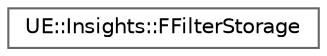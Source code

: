 digraph "Graphical Class Hierarchy"
{
 // INTERACTIVE_SVG=YES
 // LATEX_PDF_SIZE
  bgcolor="transparent";
  edge [fontname=Helvetica,fontsize=10,labelfontname=Helvetica,labelfontsize=10];
  node [fontname=Helvetica,fontsize=10,shape=box,height=0.2,width=0.4];
  rankdir="LR";
  Node0 [id="Node000000",label="UE::Insights::FFilterStorage",height=0.2,width=0.4,color="grey40", fillcolor="white", style="filled",URL="$d8/dc7/classUE_1_1Insights_1_1FFilterStorage.html",tooltip=" "];
}
